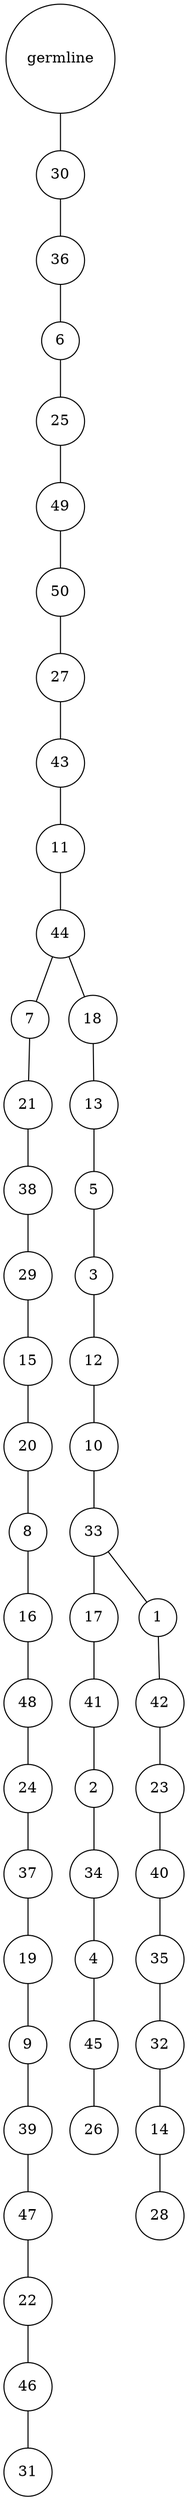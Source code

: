 graph {
	rankdir=UD;
	splines=line;
	node [shape=circle]
	"0x7f8854e5eca0" [label="germline"];
	"0x7f8854e5ecd0" [label="30"];
	"0x7f8854e5eca0" -- "0x7f8854e5ecd0" ;
	"0x7f8854e5ed00" [label="36"];
	"0x7f8854e5ecd0" -- "0x7f8854e5ed00" ;
	"0x7f8854e5ed30" [label="6"];
	"0x7f8854e5ed00" -- "0x7f8854e5ed30" ;
	"0x7f8854e5ed60" [label="25"];
	"0x7f8854e5ed30" -- "0x7f8854e5ed60" ;
	"0x7f8854e5ed90" [label="49"];
	"0x7f8854e5ed60" -- "0x7f8854e5ed90" ;
	"0x7f8854e5edc0" [label="50"];
	"0x7f8854e5ed90" -- "0x7f8854e5edc0" ;
	"0x7f8854e5edf0" [label="27"];
	"0x7f8854e5edc0" -- "0x7f8854e5edf0" ;
	"0x7f8854e5ee20" [label="43"];
	"0x7f8854e5edf0" -- "0x7f8854e5ee20" ;
	"0x7f8854e5ee50" [label="11"];
	"0x7f8854e5ee20" -- "0x7f8854e5ee50" ;
	"0x7f8854e5ee80" [label="44"];
	"0x7f8854e5ee50" -- "0x7f8854e5ee80" ;
	"0x7f8854e5eeb0" [label="7"];
	"0x7f8854e5ee80" -- "0x7f8854e5eeb0" ;
	"0x7f8854e5eee0" [label="21"];
	"0x7f8854e5eeb0" -- "0x7f8854e5eee0" ;
	"0x7f8854e5ef10" [label="38"];
	"0x7f8854e5eee0" -- "0x7f8854e5ef10" ;
	"0x7f8854e5ef40" [label="29"];
	"0x7f8854e5ef10" -- "0x7f8854e5ef40" ;
	"0x7f8854e5ef70" [label="15"];
	"0x7f8854e5ef40" -- "0x7f8854e5ef70" ;
	"0x7f8854e5efa0" [label="20"];
	"0x7f8854e5ef70" -- "0x7f8854e5efa0" ;
	"0x7f8854e5efd0" [label="8"];
	"0x7f8854e5efa0" -- "0x7f8854e5efd0" ;
	"0x7f8854dee040" [label="16"];
	"0x7f8854e5efd0" -- "0x7f8854dee040" ;
	"0x7f8854dee070" [label="48"];
	"0x7f8854dee040" -- "0x7f8854dee070" ;
	"0x7f8854dee0a0" [label="24"];
	"0x7f8854dee070" -- "0x7f8854dee0a0" ;
	"0x7f8854dee0d0" [label="37"];
	"0x7f8854dee0a0" -- "0x7f8854dee0d0" ;
	"0x7f8854dee100" [label="19"];
	"0x7f8854dee0d0" -- "0x7f8854dee100" ;
	"0x7f8854dee130" [label="9"];
	"0x7f8854dee100" -- "0x7f8854dee130" ;
	"0x7f8854dee160" [label="39"];
	"0x7f8854dee130" -- "0x7f8854dee160" ;
	"0x7f8854dee190" [label="47"];
	"0x7f8854dee160" -- "0x7f8854dee190" ;
	"0x7f8854dee1c0" [label="22"];
	"0x7f8854dee190" -- "0x7f8854dee1c0" ;
	"0x7f8854dee1f0" [label="46"];
	"0x7f8854dee1c0" -- "0x7f8854dee1f0" ;
	"0x7f8854dee220" [label="31"];
	"0x7f8854dee1f0" -- "0x7f8854dee220" ;
	"0x7f8854dee250" [label="18"];
	"0x7f8854e5ee80" -- "0x7f8854dee250" ;
	"0x7f8854dee280" [label="13"];
	"0x7f8854dee250" -- "0x7f8854dee280" ;
	"0x7f8854dee2b0" [label="5"];
	"0x7f8854dee280" -- "0x7f8854dee2b0" ;
	"0x7f8854dee2e0" [label="3"];
	"0x7f8854dee2b0" -- "0x7f8854dee2e0" ;
	"0x7f8854dee310" [label="12"];
	"0x7f8854dee2e0" -- "0x7f8854dee310" ;
	"0x7f8854dee340" [label="10"];
	"0x7f8854dee310" -- "0x7f8854dee340" ;
	"0x7f8854dee370" [label="33"];
	"0x7f8854dee340" -- "0x7f8854dee370" ;
	"0x7f8854dee3a0" [label="17"];
	"0x7f8854dee370" -- "0x7f8854dee3a0" ;
	"0x7f8854dee3d0" [label="41"];
	"0x7f8854dee3a0" -- "0x7f8854dee3d0" ;
	"0x7f8854dee400" [label="2"];
	"0x7f8854dee3d0" -- "0x7f8854dee400" ;
	"0x7f8854dee430" [label="34"];
	"0x7f8854dee400" -- "0x7f8854dee430" ;
	"0x7f8854dee460" [label="4"];
	"0x7f8854dee430" -- "0x7f8854dee460" ;
	"0x7f8854dee490" [label="45"];
	"0x7f8854dee460" -- "0x7f8854dee490" ;
	"0x7f8854dee4c0" [label="26"];
	"0x7f8854dee490" -- "0x7f8854dee4c0" ;
	"0x7f8854dee4f0" [label="1"];
	"0x7f8854dee370" -- "0x7f8854dee4f0" ;
	"0x7f8854dee520" [label="42"];
	"0x7f8854dee4f0" -- "0x7f8854dee520" ;
	"0x7f8854dee550" [label="23"];
	"0x7f8854dee520" -- "0x7f8854dee550" ;
	"0x7f8854dee580" [label="40"];
	"0x7f8854dee550" -- "0x7f8854dee580" ;
	"0x7f8854dee5b0" [label="35"];
	"0x7f8854dee580" -- "0x7f8854dee5b0" ;
	"0x7f8854dee5e0" [label="32"];
	"0x7f8854dee5b0" -- "0x7f8854dee5e0" ;
	"0x7f8854dee610" [label="14"];
	"0x7f8854dee5e0" -- "0x7f8854dee610" ;
	"0x7f8854dee640" [label="28"];
	"0x7f8854dee610" -- "0x7f8854dee640" ;
}
